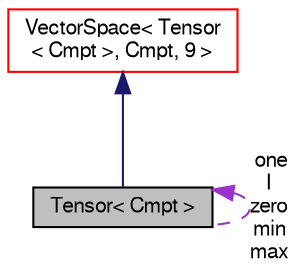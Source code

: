 digraph "Tensor&lt; Cmpt &gt;"
{
  bgcolor="transparent";
  edge [fontname="FreeSans",fontsize="10",labelfontname="FreeSans",labelfontsize="10"];
  node [fontname="FreeSans",fontsize="10",shape=record];
  Node4 [label="Tensor\< Cmpt \>",height=0.2,width=0.4,color="black", fillcolor="grey75", style="filled", fontcolor="black"];
  Node5 -> Node4 [dir="back",color="midnightblue",fontsize="10",style="solid",fontname="FreeSans"];
  Node5 [label="VectorSpace\< Tensor\l\< Cmpt \>, Cmpt, 9 \>",height=0.2,width=0.4,color="red",URL="$a28490.html"];
  Node4 -> Node4 [dir="back",color="darkorchid3",fontsize="10",style="dashed",label=" one\nI\nzero\nmin\nmax" ,fontname="FreeSans"];
}
